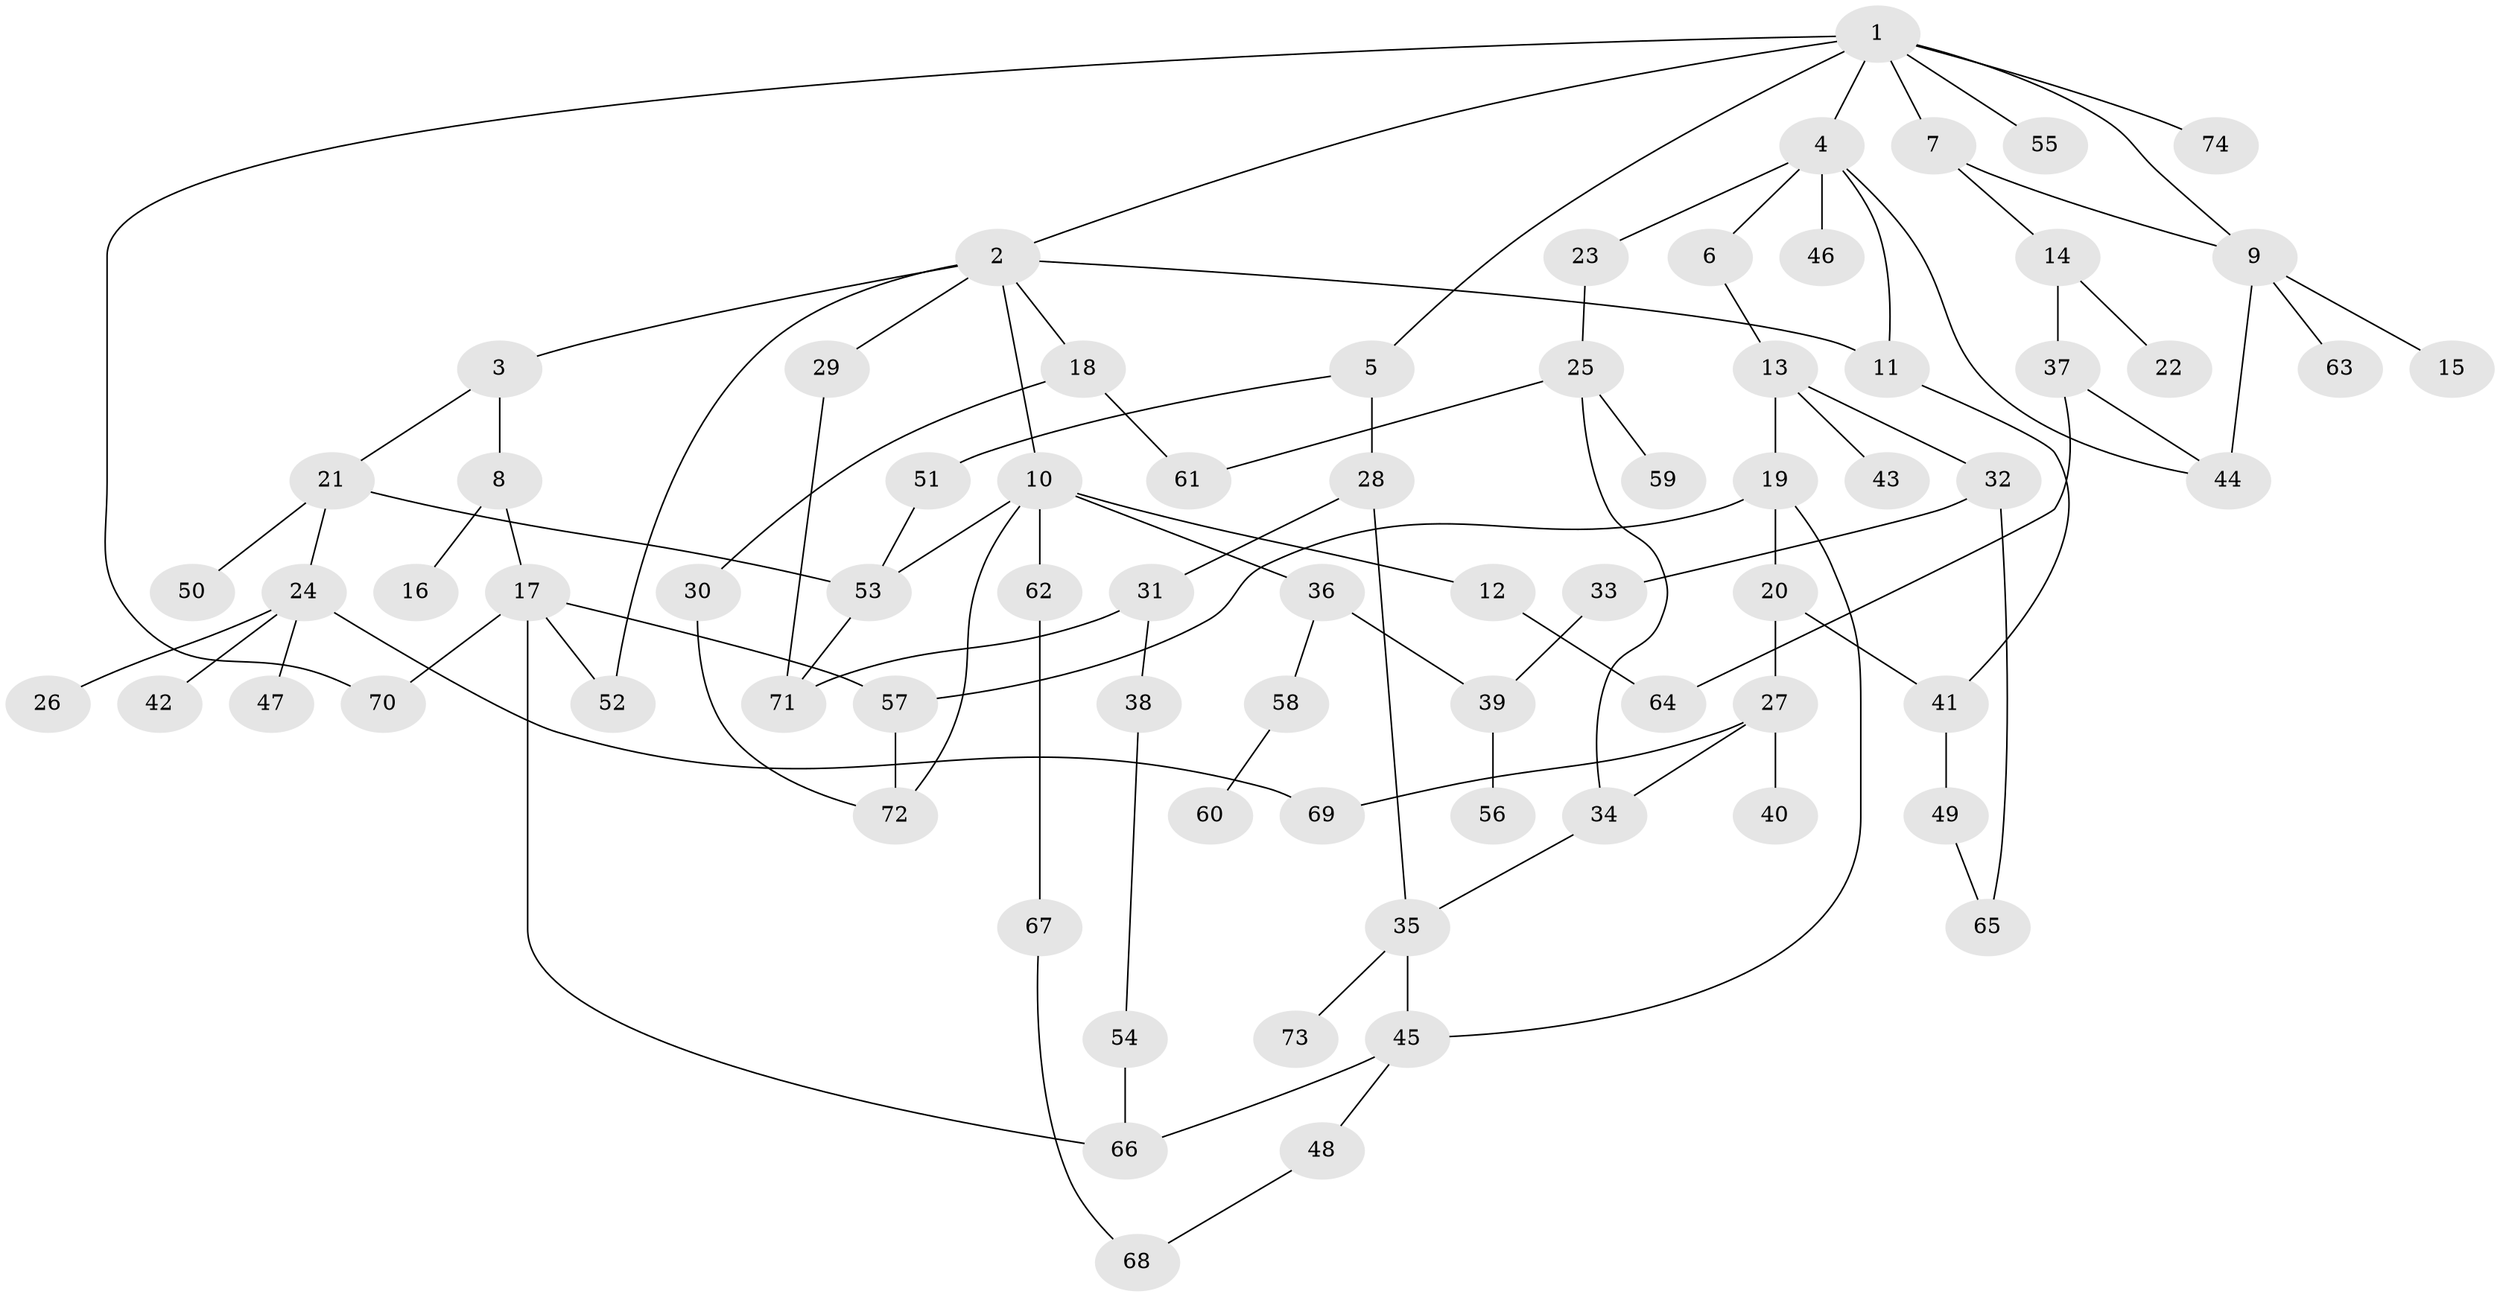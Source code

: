 // coarse degree distribution, {12: 0.02040816326530612, 5: 0.08163265306122448, 6: 0.04081632653061224, 3: 0.20408163265306123, 4: 0.12244897959183673, 2: 0.2653061224489796, 8: 0.02040816326530612, 1: 0.24489795918367346}
// Generated by graph-tools (version 1.1) at 2025/23/03/03/25 07:23:35]
// undirected, 74 vertices, 98 edges
graph export_dot {
graph [start="1"]
  node [color=gray90,style=filled];
  1;
  2;
  3;
  4;
  5;
  6;
  7;
  8;
  9;
  10;
  11;
  12;
  13;
  14;
  15;
  16;
  17;
  18;
  19;
  20;
  21;
  22;
  23;
  24;
  25;
  26;
  27;
  28;
  29;
  30;
  31;
  32;
  33;
  34;
  35;
  36;
  37;
  38;
  39;
  40;
  41;
  42;
  43;
  44;
  45;
  46;
  47;
  48;
  49;
  50;
  51;
  52;
  53;
  54;
  55;
  56;
  57;
  58;
  59;
  60;
  61;
  62;
  63;
  64;
  65;
  66;
  67;
  68;
  69;
  70;
  71;
  72;
  73;
  74;
  1 -- 2;
  1 -- 4;
  1 -- 5;
  1 -- 7;
  1 -- 55;
  1 -- 74;
  1 -- 70;
  1 -- 9;
  2 -- 3;
  2 -- 10;
  2 -- 11;
  2 -- 18;
  2 -- 29;
  2 -- 52;
  3 -- 8;
  3 -- 21;
  4 -- 6;
  4 -- 23;
  4 -- 46;
  4 -- 11;
  4 -- 44;
  5 -- 28;
  5 -- 51;
  6 -- 13;
  7 -- 9;
  7 -- 14;
  8 -- 16;
  8 -- 17;
  9 -- 15;
  9 -- 44;
  9 -- 63;
  10 -- 12;
  10 -- 36;
  10 -- 62;
  10 -- 72;
  10 -- 53;
  11 -- 41;
  12 -- 64;
  13 -- 19;
  13 -- 32;
  13 -- 43;
  14 -- 22;
  14 -- 37;
  17 -- 57;
  17 -- 70;
  17 -- 52;
  17 -- 66;
  18 -- 30;
  18 -- 61;
  19 -- 20;
  19 -- 57;
  19 -- 45;
  20 -- 27;
  20 -- 41;
  21 -- 24;
  21 -- 50;
  21 -- 53;
  23 -- 25;
  24 -- 26;
  24 -- 42;
  24 -- 47;
  24 -- 69;
  25 -- 59;
  25 -- 61;
  25 -- 34;
  27 -- 34;
  27 -- 40;
  27 -- 69;
  28 -- 31;
  28 -- 35;
  29 -- 71;
  30 -- 72;
  31 -- 38;
  31 -- 71;
  32 -- 33;
  32 -- 65;
  33 -- 39;
  34 -- 35;
  35 -- 45;
  35 -- 73;
  36 -- 39;
  36 -- 58;
  37 -- 44;
  37 -- 64;
  38 -- 54;
  39 -- 56;
  41 -- 49;
  45 -- 48;
  45 -- 66;
  48 -- 68;
  49 -- 65;
  51 -- 53;
  53 -- 71;
  54 -- 66;
  57 -- 72;
  58 -- 60;
  62 -- 67;
  67 -- 68;
}

